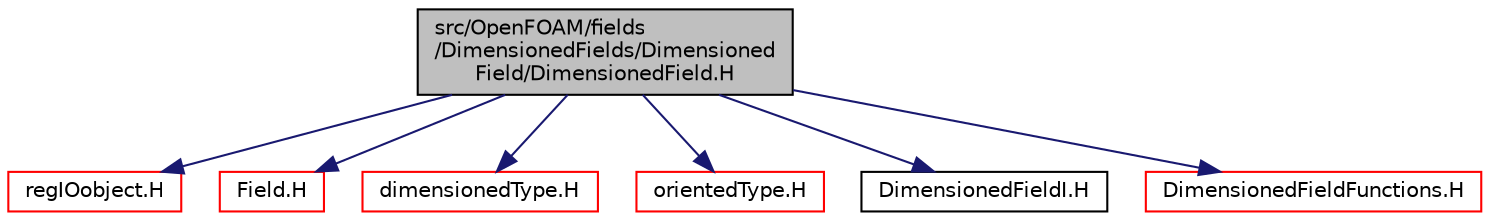 digraph "src/OpenFOAM/fields/DimensionedFields/DimensionedField/DimensionedField.H"
{
  bgcolor="transparent";
  edge [fontname="Helvetica",fontsize="10",labelfontname="Helvetica",labelfontsize="10"];
  node [fontname="Helvetica",fontsize="10",shape=record];
  Node1 [label="src/OpenFOAM/fields\l/DimensionedFields/Dimensioned\lField/DimensionedField.H",height=0.2,width=0.4,color="black", fillcolor="grey75", style="filled" fontcolor="black"];
  Node1 -> Node2 [color="midnightblue",fontsize="10",style="solid",fontname="Helvetica"];
  Node2 [label="regIOobject.H",height=0.2,width=0.4,color="red",URL="$regIOobject_8H.html"];
  Node1 -> Node3 [color="midnightblue",fontsize="10",style="solid",fontname="Helvetica"];
  Node3 [label="Field.H",height=0.2,width=0.4,color="red",URL="$Field_8H.html"];
  Node1 -> Node4 [color="midnightblue",fontsize="10",style="solid",fontname="Helvetica"];
  Node4 [label="dimensionedType.H",height=0.2,width=0.4,color="red",URL="$dimensionedType_8H.html"];
  Node1 -> Node5 [color="midnightblue",fontsize="10",style="solid",fontname="Helvetica"];
  Node5 [label="orientedType.H",height=0.2,width=0.4,color="red",URL="$orientedType_8H.html"];
  Node1 -> Node6 [color="midnightblue",fontsize="10",style="solid",fontname="Helvetica"];
  Node6 [label="DimensionedFieldI.H",height=0.2,width=0.4,color="black",URL="$DimensionedFieldI_8H.html"];
  Node1 -> Node7 [color="midnightblue",fontsize="10",style="solid",fontname="Helvetica"];
  Node7 [label="DimensionedFieldFunctions.H",height=0.2,width=0.4,color="red",URL="$DimensionedFieldFunctions_8H.html"];
}
